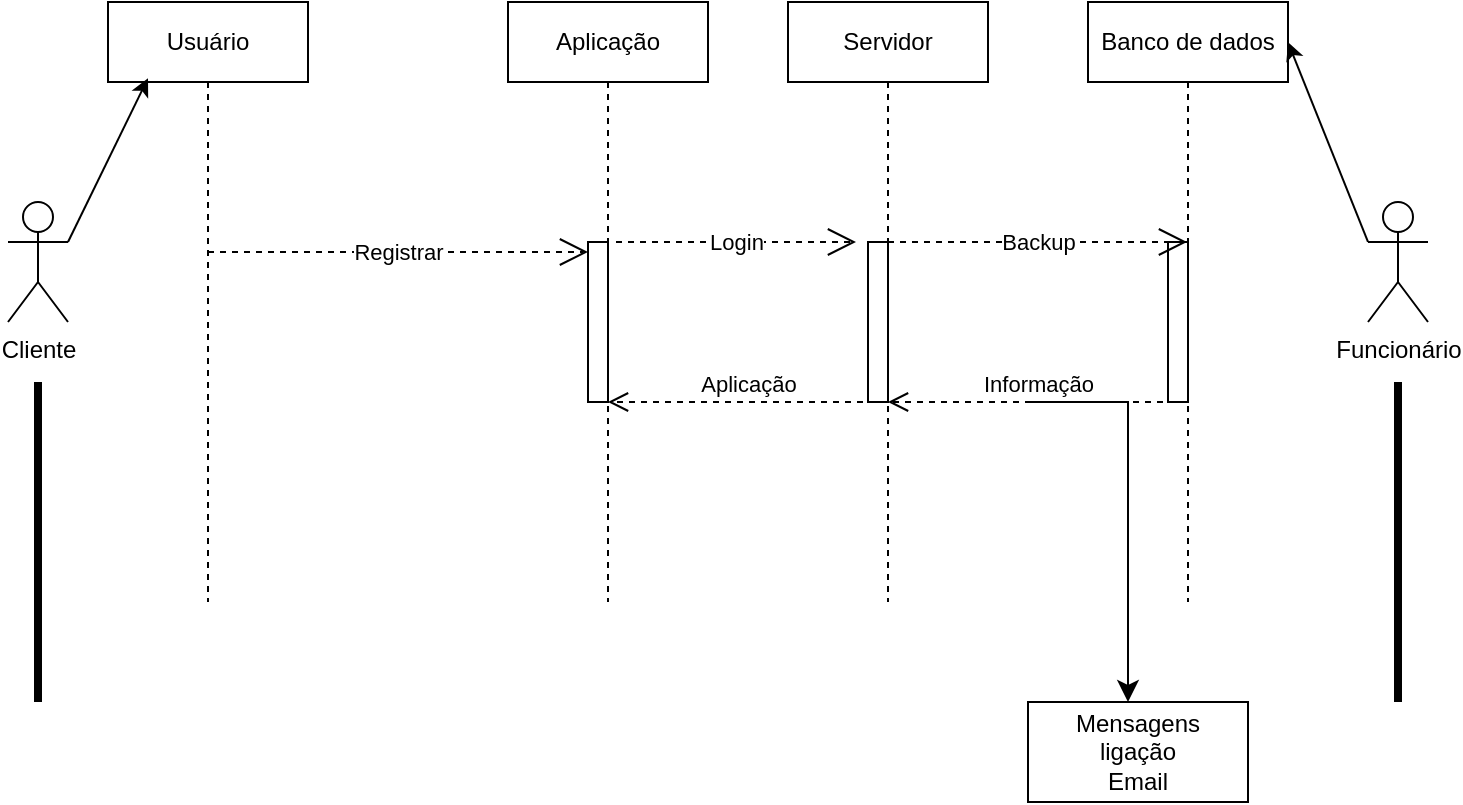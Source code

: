 <mxfile version="26.2.5">
  <diagram name="Página-1" id="uhQEN7NU0X5f3jvwWs4A">
    <mxGraphModel dx="874" dy="473" grid="1" gridSize="10" guides="1" tooltips="1" connect="1" arrows="1" fold="1" page="1" pageScale="1" pageWidth="827" pageHeight="1169" math="0" shadow="0">
      <root>
        <mxCell id="0" />
        <mxCell id="1" parent="0" />
        <mxCell id="uu7HnePWF9vuSrCE-IKj-6" value="Aplicação" style="shape=umlLifeline;perimeter=lifelinePerimeter;whiteSpace=wrap;html=1;container=1;dropTarget=0;collapsible=0;recursiveResize=0;outlineConnect=0;portConstraint=eastwest;newEdgeStyle={&quot;curved&quot;:0,&quot;rounded&quot;:0};" vertex="1" parent="1">
          <mxGeometry x="300" y="40" width="100" height="300" as="geometry" />
        </mxCell>
        <mxCell id="uu7HnePWF9vuSrCE-IKj-14" value="" style="html=1;points=[[0,0,0,0,5],[0,1,0,0,-5],[1,0,0,0,5],[1,1,0,0,-5]];perimeter=orthogonalPerimeter;outlineConnect=0;targetShapes=umlLifeline;portConstraint=eastwest;newEdgeStyle={&quot;curved&quot;:0,&quot;rounded&quot;:0};" vertex="1" parent="uu7HnePWF9vuSrCE-IKj-6">
          <mxGeometry x="40" y="120" width="10" height="80" as="geometry" />
        </mxCell>
        <mxCell id="uu7HnePWF9vuSrCE-IKj-8" value="Servidor" style="shape=umlLifeline;perimeter=lifelinePerimeter;whiteSpace=wrap;html=1;container=1;dropTarget=0;collapsible=0;recursiveResize=0;outlineConnect=0;portConstraint=eastwest;newEdgeStyle={&quot;curved&quot;:0,&quot;rounded&quot;:0};" vertex="1" parent="1">
          <mxGeometry x="440" y="40" width="100" height="300" as="geometry" />
        </mxCell>
        <mxCell id="uu7HnePWF9vuSrCE-IKj-12" value="" style="html=1;points=[[0,0,0,0,5],[0,1,0,0,-5],[1,0,0,0,5],[1,1,0,0,-5]];perimeter=orthogonalPerimeter;outlineConnect=0;targetShapes=umlLifeline;portConstraint=eastwest;newEdgeStyle={&quot;curved&quot;:0,&quot;rounded&quot;:0};" vertex="1" parent="uu7HnePWF9vuSrCE-IKj-8">
          <mxGeometry x="40" y="120" width="10" height="80" as="geometry" />
        </mxCell>
        <mxCell id="uu7HnePWF9vuSrCE-IKj-13" value="Usuário" style="shape=umlLifeline;perimeter=lifelinePerimeter;whiteSpace=wrap;html=1;container=1;dropTarget=0;collapsible=0;recursiveResize=0;outlineConnect=0;portConstraint=eastwest;newEdgeStyle={&quot;curved&quot;:0,&quot;rounded&quot;:0};" vertex="1" parent="1">
          <mxGeometry x="100" y="40" width="100" height="300" as="geometry" />
        </mxCell>
        <mxCell id="uu7HnePWF9vuSrCE-IKj-16" value="Banco de dados" style="shape=umlLifeline;perimeter=lifelinePerimeter;whiteSpace=wrap;html=1;container=1;dropTarget=0;collapsible=0;recursiveResize=0;outlineConnect=0;portConstraint=eastwest;newEdgeStyle={&quot;curved&quot;:0,&quot;rounded&quot;:0};" vertex="1" parent="1">
          <mxGeometry x="590" y="40" width="100" height="300" as="geometry" />
        </mxCell>
        <mxCell id="uu7HnePWF9vuSrCE-IKj-17" value="" style="html=1;points=[[0,0,0,0,5],[0,1,0,0,-5],[1,0,0,0,5],[1,1,0,0,-5]];perimeter=orthogonalPerimeter;outlineConnect=0;targetShapes=umlLifeline;portConstraint=eastwest;newEdgeStyle={&quot;curved&quot;:0,&quot;rounded&quot;:0};" vertex="1" parent="uu7HnePWF9vuSrCE-IKj-16">
          <mxGeometry x="40" y="120" width="10" height="80" as="geometry" />
        </mxCell>
        <mxCell id="uu7HnePWF9vuSrCE-IKj-18" value="Registrar" style="endArrow=open;endSize=12;dashed=1;html=1;rounded=0;entryX=0;entryY=0;entryDx=0;entryDy=5;entryPerimeter=0;" edge="1" parent="1" source="uu7HnePWF9vuSrCE-IKj-13" target="uu7HnePWF9vuSrCE-IKj-14">
          <mxGeometry width="160" relative="1" as="geometry">
            <mxPoint x="140" y="165" as="sourcePoint" />
            <mxPoint x="310" y="170" as="targetPoint" />
          </mxGeometry>
        </mxCell>
        <mxCell id="uu7HnePWF9vuSrCE-IKj-23" value="Login" style="endArrow=open;endSize=12;dashed=1;html=1;rounded=0;" edge="1" parent="1">
          <mxGeometry width="160" relative="1" as="geometry">
            <mxPoint x="354" y="160" as="sourcePoint" />
            <mxPoint x="474" y="160" as="targetPoint" />
          </mxGeometry>
        </mxCell>
        <mxCell id="uu7HnePWF9vuSrCE-IKj-24" value="Backup" style="endArrow=open;endSize=12;dashed=1;html=1;rounded=0;" edge="1" parent="1" source="uu7HnePWF9vuSrCE-IKj-8" target="uu7HnePWF9vuSrCE-IKj-16">
          <mxGeometry width="160" relative="1" as="geometry">
            <mxPoint x="490" y="240" as="sourcePoint" />
            <mxPoint x="610" y="240" as="targetPoint" />
            <Array as="points">
              <mxPoint x="540" y="160" />
            </Array>
          </mxGeometry>
        </mxCell>
        <mxCell id="uu7HnePWF9vuSrCE-IKj-25" value="Aplicação" style="html=1;verticalAlign=bottom;endArrow=open;dashed=1;endSize=8;curved=0;rounded=0;" edge="1" parent="1" source="uu7HnePWF9vuSrCE-IKj-8">
          <mxGeometry relative="1" as="geometry">
            <mxPoint x="430" y="240" as="sourcePoint" />
            <mxPoint x="350" y="240" as="targetPoint" />
          </mxGeometry>
        </mxCell>
        <mxCell id="uu7HnePWF9vuSrCE-IKj-26" value="Informação" style="html=1;verticalAlign=bottom;endArrow=open;dashed=1;endSize=8;curved=0;rounded=0;" edge="1" parent="1" source="uu7HnePWF9vuSrCE-IKj-16">
          <mxGeometry relative="1" as="geometry">
            <mxPoint x="570" y="240" as="sourcePoint" />
            <mxPoint x="490" y="240" as="targetPoint" />
          </mxGeometry>
        </mxCell>
        <mxCell id="uu7HnePWF9vuSrCE-IKj-27" value="Cliente" style="shape=umlActor;verticalLabelPosition=bottom;verticalAlign=top;html=1;" vertex="1" parent="1">
          <mxGeometry x="50" y="140" width="30" height="60" as="geometry" />
        </mxCell>
        <mxCell id="uu7HnePWF9vuSrCE-IKj-28" value="Funcionário" style="shape=umlActor;verticalLabelPosition=bottom;verticalAlign=top;html=1;" vertex="1" parent="1">
          <mxGeometry x="730" y="140" width="30" height="60" as="geometry" />
        </mxCell>
        <mxCell id="uu7HnePWF9vuSrCE-IKj-29" value="" style="endArrow=classic;html=1;rounded=0;entryX=1;entryY=0.067;entryDx=0;entryDy=0;entryPerimeter=0;exitX=0;exitY=0.333;exitDx=0;exitDy=0;exitPerimeter=0;" edge="1" parent="1" source="uu7HnePWF9vuSrCE-IKj-28" target="uu7HnePWF9vuSrCE-IKj-16">
          <mxGeometry width="50" height="50" relative="1" as="geometry">
            <mxPoint x="710" y="130" as="sourcePoint" />
            <mxPoint x="760" y="80" as="targetPoint" />
          </mxGeometry>
        </mxCell>
        <mxCell id="uu7HnePWF9vuSrCE-IKj-30" value="" style="endArrow=classic;html=1;rounded=0;entryX=0.2;entryY=0.127;entryDx=0;entryDy=0;entryPerimeter=0;exitX=1;exitY=0.333;exitDx=0;exitDy=0;exitPerimeter=0;" edge="1" parent="1" source="uu7HnePWF9vuSrCE-IKj-27" target="uu7HnePWF9vuSrCE-IKj-13">
          <mxGeometry width="50" height="50" relative="1" as="geometry">
            <mxPoint x="80" y="170" as="sourcePoint" />
            <mxPoint x="130" y="120" as="targetPoint" />
          </mxGeometry>
        </mxCell>
        <mxCell id="uu7HnePWF9vuSrCE-IKj-31" value="" style="line;strokeWidth=4;direction=south;html=1;perimeter=backbonePerimeter;points=[];outlineConnect=0;" vertex="1" parent="1">
          <mxGeometry x="60" y="230" width="10" height="160" as="geometry" />
        </mxCell>
        <mxCell id="uu7HnePWF9vuSrCE-IKj-32" value="" style="line;strokeWidth=4;direction=south;html=1;perimeter=backbonePerimeter;points=[];outlineConnect=0;" vertex="1" parent="1">
          <mxGeometry x="740" y="230" width="10" height="160" as="geometry" />
        </mxCell>
        <mxCell id="uu7HnePWF9vuSrCE-IKj-34" value="" style="edgeStyle=segmentEdgeStyle;endArrow=classic;html=1;curved=0;rounded=0;endSize=8;startSize=8;" edge="1" parent="1">
          <mxGeometry width="50" height="50" relative="1" as="geometry">
            <mxPoint x="560" y="240" as="sourcePoint" />
            <mxPoint x="610" y="390" as="targetPoint" />
          </mxGeometry>
        </mxCell>
        <mxCell id="uu7HnePWF9vuSrCE-IKj-35" value="Mensagens&lt;div&gt;ligação&lt;/div&gt;&lt;div&gt;Email&lt;/div&gt;" style="html=1;whiteSpace=wrap;" vertex="1" parent="1">
          <mxGeometry x="560" y="390" width="110" height="50" as="geometry" />
        </mxCell>
      </root>
    </mxGraphModel>
  </diagram>
</mxfile>
